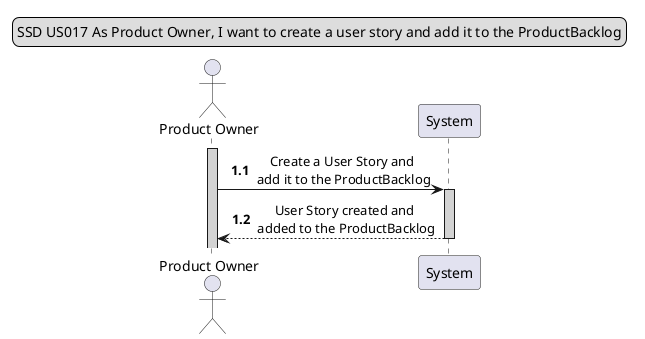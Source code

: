 @startuml

skinparam sequenceMessageAlign center

legend top
SSD US017 As Product Owner, I want to create a user story and add it to the ProductBacklog
end legend

actor "Product Owner" as 1
participant "System" as 2

autonumber 1.1

activate 1 #lightgrey
1 -> 2 :Create a User Story and\n add it to the ProductBacklog
activate 2 #lightgrey
2 --> 1 :User Story created and\n added to the ProductBacklog
deactivate

@enduml